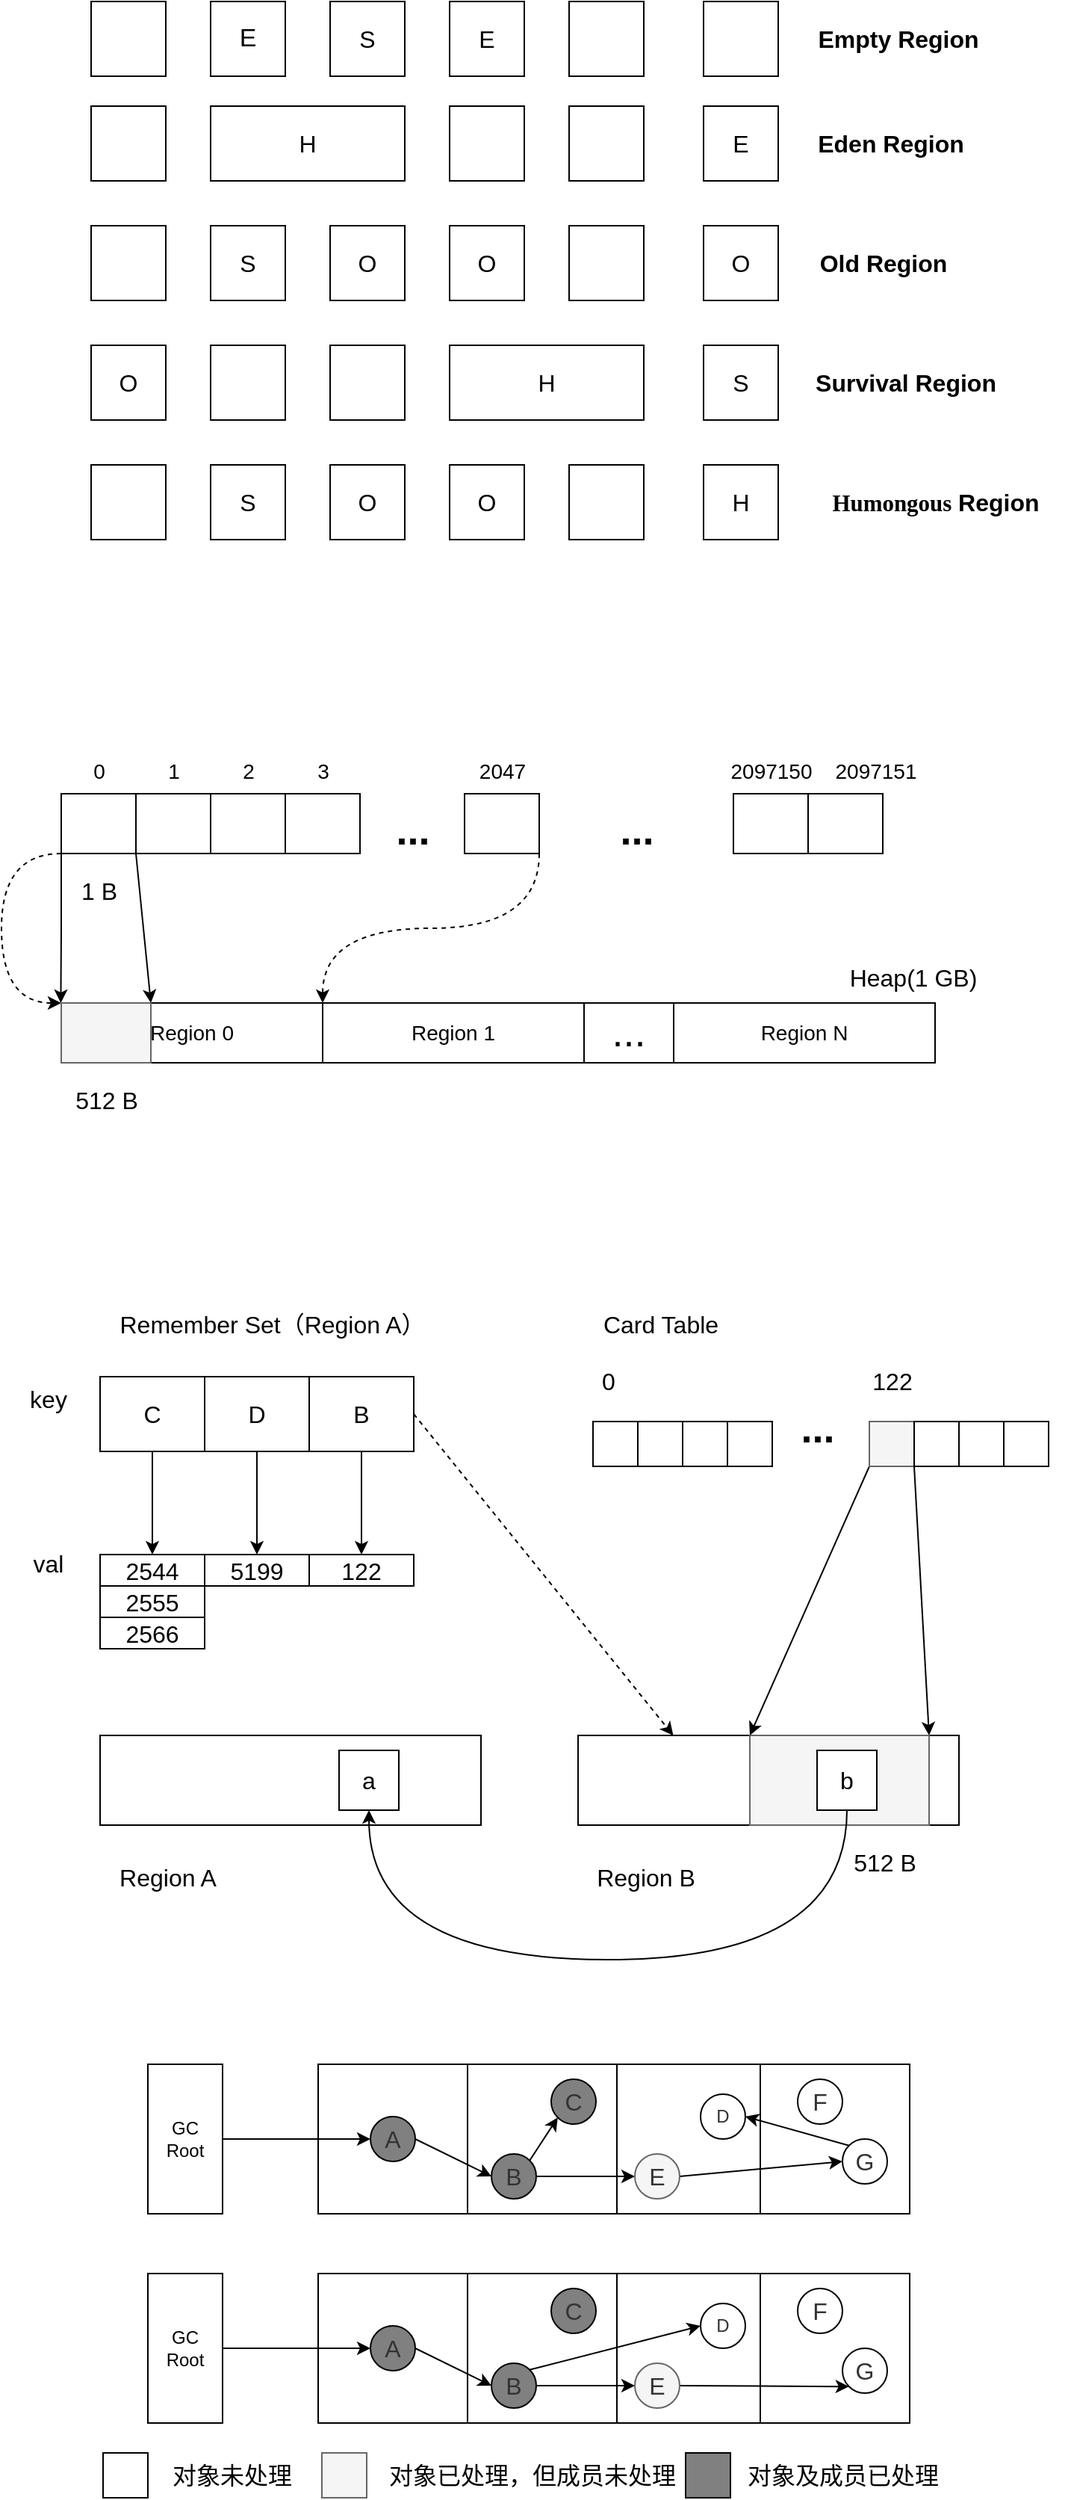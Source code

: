 <mxfile version="26.0.11">
  <diagram name="Page-1" id="daWoOnqVL3Qvlv4FxPXX">
    <mxGraphModel dx="673" dy="1245" grid="1" gridSize="10" guides="1" tooltips="1" connect="1" arrows="1" fold="1" page="1" pageScale="1" pageWidth="827" pageHeight="1169" math="0" shadow="0">
      <root>
        <mxCell id="0" />
        <mxCell id="1" parent="0" />
        <mxCell id="U7i6rQqiulTeXCKuAOPm-145" value="" style="whiteSpace=wrap;html=1;aspect=fixed;" vertex="1" parent="1">
          <mxGeometry x="272" y="1590" width="100" height="100" as="geometry" />
        </mxCell>
        <mxCell id="U7i6rQqiulTeXCKuAOPm-147" value="" style="whiteSpace=wrap;html=1;aspect=fixed;" vertex="1" parent="1">
          <mxGeometry x="372" y="1590" width="100" height="100" as="geometry" />
        </mxCell>
        <mxCell id="U7i6rQqiulTeXCKuAOPm-148" value="" style="whiteSpace=wrap;html=1;aspect=fixed;" vertex="1" parent="1">
          <mxGeometry x="472" y="1590" width="100" height="100" as="geometry" />
        </mxCell>
        <mxCell id="U7i6rQqiulTeXCKuAOPm-149" value="" style="whiteSpace=wrap;html=1;aspect=fixed;" vertex="1" parent="1">
          <mxGeometry x="568" y="1590" width="100" height="100" as="geometry" />
        </mxCell>
        <mxCell id="U7i6rQqiulTeXCKuAOPm-124" value="" style="whiteSpace=wrap;html=1;aspect=fixed;" vertex="1" parent="1">
          <mxGeometry x="272" y="1450" width="100" height="100" as="geometry" />
        </mxCell>
        <mxCell id="U7i6rQqiulTeXCKuAOPm-126" value="" style="whiteSpace=wrap;html=1;aspect=fixed;" vertex="1" parent="1">
          <mxGeometry x="372" y="1450" width="100" height="100" as="geometry" />
        </mxCell>
        <mxCell id="U7i6rQqiulTeXCKuAOPm-127" value="" style="whiteSpace=wrap;html=1;aspect=fixed;" vertex="1" parent="1">
          <mxGeometry x="472" y="1450" width="100" height="100" as="geometry" />
        </mxCell>
        <mxCell id="U7i6rQqiulTeXCKuAOPm-128" value="" style="whiteSpace=wrap;html=1;aspect=fixed;" vertex="1" parent="1">
          <mxGeometry x="568" y="1450" width="100" height="100" as="geometry" />
        </mxCell>
        <mxCell id="U7i6rQqiulTeXCKuAOPm-97" value="" style="rounded=0;whiteSpace=wrap;html=1;" vertex="1" parent="1">
          <mxGeometry x="446" y="1230" width="255" height="60" as="geometry" />
        </mxCell>
        <mxCell id="U7i6rQqiulTeXCKuAOPm-117" value="" style="rounded=0;whiteSpace=wrap;html=1;fillColor=#f5f5f5;fontColor=#333333;strokeColor=#666666;" vertex="1" parent="1">
          <mxGeometry x="561" y="1230" width="120" height="60" as="geometry" />
        </mxCell>
        <mxCell id="U7i6rQqiulTeXCKuAOPm-2" value="" style="rounded=0;whiteSpace=wrap;html=1;shadow=0;" vertex="1" parent="1">
          <mxGeometry x="120" y="70" width="50" height="50" as="geometry" />
        </mxCell>
        <mxCell id="U7i6rQqiulTeXCKuAOPm-3" value="&lt;font style=&quot;font-size: 17px;&quot;&gt;E&lt;/font&gt;" style="rounded=0;whiteSpace=wrap;html=1;shadow=0;" vertex="1" parent="1">
          <mxGeometry x="200" y="70" width="50" height="50" as="geometry" />
        </mxCell>
        <mxCell id="U7i6rQqiulTeXCKuAOPm-4" value="S" style="rounded=0;whiteSpace=wrap;html=1;fontSize=16;shadow=0;" vertex="1" parent="1">
          <mxGeometry x="280" y="70" width="50" height="50" as="geometry" />
        </mxCell>
        <mxCell id="U7i6rQqiulTeXCKuAOPm-5" value="E" style="rounded=0;whiteSpace=wrap;html=1;fontSize=16;shadow=0;" vertex="1" parent="1">
          <mxGeometry x="360" y="70" width="50" height="50" as="geometry" />
        </mxCell>
        <mxCell id="U7i6rQqiulTeXCKuAOPm-6" value="" style="rounded=0;whiteSpace=wrap;html=1;shadow=0;" vertex="1" parent="1">
          <mxGeometry x="440" y="70" width="50" height="50" as="geometry" />
        </mxCell>
        <mxCell id="U7i6rQqiulTeXCKuAOPm-7" value="" style="rounded=0;whiteSpace=wrap;html=1;shadow=0;" vertex="1" parent="1">
          <mxGeometry x="120" y="140" width="50" height="50" as="geometry" />
        </mxCell>
        <mxCell id="U7i6rQqiulTeXCKuAOPm-8" value="H" style="rounded=0;whiteSpace=wrap;html=1;fontSize=16;shadow=0;" vertex="1" parent="1">
          <mxGeometry x="200" y="140" width="130" height="50" as="geometry" />
        </mxCell>
        <mxCell id="U7i6rQqiulTeXCKuAOPm-10" value="" style="rounded=0;whiteSpace=wrap;html=1;shadow=0;" vertex="1" parent="1">
          <mxGeometry x="360" y="140" width="50" height="50" as="geometry" />
        </mxCell>
        <mxCell id="U7i6rQqiulTeXCKuAOPm-11" value="" style="rounded=0;whiteSpace=wrap;html=1;shadow=0;" vertex="1" parent="1">
          <mxGeometry x="440" y="140" width="50" height="50" as="geometry" />
        </mxCell>
        <mxCell id="U7i6rQqiulTeXCKuAOPm-12" value="" style="rounded=0;whiteSpace=wrap;html=1;shadow=0;" vertex="1" parent="1">
          <mxGeometry x="120" y="220" width="50" height="50" as="geometry" />
        </mxCell>
        <mxCell id="U7i6rQqiulTeXCKuAOPm-13" value="S" style="rounded=0;whiteSpace=wrap;html=1;fontSize=16;shadow=0;" vertex="1" parent="1">
          <mxGeometry x="200" y="220" width="50" height="50" as="geometry" />
        </mxCell>
        <mxCell id="U7i6rQqiulTeXCKuAOPm-14" value="O" style="rounded=0;whiteSpace=wrap;html=1;fontSize=16;shadow=0;" vertex="1" parent="1">
          <mxGeometry x="280" y="220" width="50" height="50" as="geometry" />
        </mxCell>
        <mxCell id="U7i6rQqiulTeXCKuAOPm-15" value="O" style="rounded=0;whiteSpace=wrap;html=1;fontSize=16;shadow=0;" vertex="1" parent="1">
          <mxGeometry x="360" y="220" width="50" height="50" as="geometry" />
        </mxCell>
        <mxCell id="U7i6rQqiulTeXCKuAOPm-16" value="" style="rounded=0;whiteSpace=wrap;html=1;shadow=0;" vertex="1" parent="1">
          <mxGeometry x="440" y="220" width="50" height="50" as="geometry" />
        </mxCell>
        <mxCell id="U7i6rQqiulTeXCKuAOPm-17" value="O" style="rounded=0;whiteSpace=wrap;html=1;fontSize=16;shadow=0;" vertex="1" parent="1">
          <mxGeometry x="120" y="300" width="50" height="50" as="geometry" />
        </mxCell>
        <mxCell id="U7i6rQqiulTeXCKuAOPm-18" value="" style="rounded=0;whiteSpace=wrap;html=1;shadow=0;" vertex="1" parent="1">
          <mxGeometry x="200" y="300" width="50" height="50" as="geometry" />
        </mxCell>
        <mxCell id="U7i6rQqiulTeXCKuAOPm-19" value="" style="rounded=0;whiteSpace=wrap;html=1;shadow=0;" vertex="1" parent="1">
          <mxGeometry x="280" y="300" width="50" height="50" as="geometry" />
        </mxCell>
        <mxCell id="U7i6rQqiulTeXCKuAOPm-21" value="H" style="rounded=0;whiteSpace=wrap;html=1;fontSize=16;shadow=0;" vertex="1" parent="1">
          <mxGeometry x="360" y="300" width="130" height="50" as="geometry" />
        </mxCell>
        <mxCell id="U7i6rQqiulTeXCKuAOPm-22" value="" style="rounded=0;whiteSpace=wrap;html=1;shadow=0;" vertex="1" parent="1">
          <mxGeometry x="530" y="70" width="50" height="50" as="geometry" />
        </mxCell>
        <mxCell id="U7i6rQqiulTeXCKuAOPm-23" value="&lt;font style=&quot;font-size: 16px;&quot;&gt;&lt;b&gt;Empty Region&lt;/b&gt;&lt;/font&gt;" style="text;html=1;align=center;verticalAlign=middle;resizable=0;points=[];autosize=1;strokeColor=none;fillColor=none;shadow=0;" vertex="1" parent="1">
          <mxGeometry x="595" y="80" width="130" height="30" as="geometry" />
        </mxCell>
        <mxCell id="U7i6rQqiulTeXCKuAOPm-24" value="E" style="rounded=0;whiteSpace=wrap;html=1;fontSize=16;shadow=0;" vertex="1" parent="1">
          <mxGeometry x="530" y="140" width="50" height="50" as="geometry" />
        </mxCell>
        <mxCell id="U7i6rQqiulTeXCKuAOPm-25" value="&lt;font style=&quot;font-size: 16px;&quot;&gt;&lt;b&gt;Eden Region&lt;/b&gt;&lt;/font&gt;" style="text;html=1;align=center;verticalAlign=middle;resizable=0;points=[];autosize=1;strokeColor=none;fillColor=none;shadow=0;" vertex="1" parent="1">
          <mxGeometry x="595" y="150" width="120" height="30" as="geometry" />
        </mxCell>
        <mxCell id="U7i6rQqiulTeXCKuAOPm-26" value="O" style="rounded=0;whiteSpace=wrap;html=1;fontSize=16;shadow=0;" vertex="1" parent="1">
          <mxGeometry x="530" y="220" width="50" height="50" as="geometry" />
        </mxCell>
        <mxCell id="U7i6rQqiulTeXCKuAOPm-27" value="&lt;font style=&quot;font-size: 16px;&quot;&gt;&lt;b&gt;Old Region&lt;/b&gt;&lt;/font&gt;" style="text;html=1;align=center;verticalAlign=middle;resizable=0;points=[];autosize=1;strokeColor=none;fillColor=none;shadow=0;" vertex="1" parent="1">
          <mxGeometry x="595" y="230" width="110" height="30" as="geometry" />
        </mxCell>
        <mxCell id="U7i6rQqiulTeXCKuAOPm-28" value="S" style="rounded=0;whiteSpace=wrap;html=1;fontSize=16;shadow=0;" vertex="1" parent="1">
          <mxGeometry x="530" y="300" width="50" height="50" as="geometry" />
        </mxCell>
        <mxCell id="U7i6rQqiulTeXCKuAOPm-29" value="&lt;font style=&quot;font-size: 16px;&quot;&gt;&lt;b&gt;Survival Region&lt;/b&gt;&lt;/font&gt;" style="text;html=1;align=center;verticalAlign=middle;resizable=0;points=[];autosize=1;strokeColor=none;fillColor=none;shadow=0;" vertex="1" parent="1">
          <mxGeometry x="595" y="310" width="140" height="30" as="geometry" />
        </mxCell>
        <mxCell id="U7i6rQqiulTeXCKuAOPm-30" value="" style="rounded=0;whiteSpace=wrap;html=1;shadow=0;" vertex="1" parent="1">
          <mxGeometry x="120" y="380" width="50" height="50" as="geometry" />
        </mxCell>
        <mxCell id="U7i6rQqiulTeXCKuAOPm-31" value="S" style="rounded=0;whiteSpace=wrap;html=1;fontSize=16;shadow=0;" vertex="1" parent="1">
          <mxGeometry x="200" y="380" width="50" height="50" as="geometry" />
        </mxCell>
        <mxCell id="U7i6rQqiulTeXCKuAOPm-32" value="O" style="rounded=0;whiteSpace=wrap;html=1;fontSize=16;shadow=0;" vertex="1" parent="1">
          <mxGeometry x="280" y="380" width="50" height="50" as="geometry" />
        </mxCell>
        <mxCell id="U7i6rQqiulTeXCKuAOPm-33" value="O" style="rounded=0;whiteSpace=wrap;html=1;fontSize=16;shadow=0;" vertex="1" parent="1">
          <mxGeometry x="360" y="380" width="50" height="50" as="geometry" />
        </mxCell>
        <mxCell id="U7i6rQqiulTeXCKuAOPm-34" value="" style="rounded=0;whiteSpace=wrap;html=1;shadow=0;" vertex="1" parent="1">
          <mxGeometry x="440" y="380" width="50" height="50" as="geometry" />
        </mxCell>
        <mxCell id="U7i6rQqiulTeXCKuAOPm-35" value="H" style="rounded=0;whiteSpace=wrap;html=1;fontSize=16;shadow=0;" vertex="1" parent="1">
          <mxGeometry x="530" y="380" width="50" height="50" as="geometry" />
        </mxCell>
        <mxCell id="U7i6rQqiulTeXCKuAOPm-36" value="&lt;font style=&quot;font-size: 16px;&quot;&gt;&lt;b&gt;&lt;span style=&quot;font-family: 微软雅黑; font-size: 11.598pt; background-color: transparent; color: light-dark(rgb(0, 0, 0), rgb(255, 255, 255));&quot;&gt;Humongous&lt;/span&gt;&amp;nbsp;Region&lt;/b&gt;&lt;/font&gt;" style="text;html=1;align=center;verticalAlign=middle;resizable=0;points=[];autosize=1;strokeColor=none;fillColor=none;shadow=0;" vertex="1" parent="1">
          <mxGeometry x="595" y="390" width="180" height="30" as="geometry" />
        </mxCell>
        <mxCell id="U7i6rQqiulTeXCKuAOPm-64" style="edgeStyle=orthogonalEdgeStyle;rounded=0;orthogonalLoop=1;jettySize=auto;html=1;exitX=0;exitY=1;exitDx=0;exitDy=0;shadow=0;" edge="1" parent="1" source="U7i6rQqiulTeXCKuAOPm-38">
          <mxGeometry relative="1" as="geometry">
            <mxPoint x="99.71" y="740" as="targetPoint" />
          </mxGeometry>
        </mxCell>
        <mxCell id="U7i6rQqiulTeXCKuAOPm-72" style="edgeStyle=orthogonalEdgeStyle;rounded=0;orthogonalLoop=1;jettySize=auto;html=1;exitX=0;exitY=1;exitDx=0;exitDy=0;curved=1;entryX=0;entryY=0;entryDx=0;entryDy=0;dashed=1;shadow=0;" edge="1" parent="1" source="U7i6rQqiulTeXCKuAOPm-38" target="U7i6rQqiulTeXCKuAOPm-48">
          <mxGeometry relative="1" as="geometry">
            <mxPoint x="40" y="720" as="targetPoint" />
            <Array as="points">
              <mxPoint x="60" y="640" />
              <mxPoint x="60" y="740" />
            </Array>
          </mxGeometry>
        </mxCell>
        <mxCell id="U7i6rQqiulTeXCKuAOPm-38" value="" style="rounded=0;whiteSpace=wrap;html=1;shadow=0;" vertex="1" parent="1">
          <mxGeometry x="100" y="600" width="50" height="40" as="geometry" />
        </mxCell>
        <mxCell id="U7i6rQqiulTeXCKuAOPm-39" value="&lt;font style=&quot;font-size: 14px;&quot;&gt;Region 0&lt;/font&gt;" style="rounded=0;whiteSpace=wrap;html=1;shadow=0;" vertex="1" parent="1">
          <mxGeometry x="100" y="740" width="175" height="40" as="geometry" />
        </mxCell>
        <mxCell id="U7i6rQqiulTeXCKuAOPm-41" value="&lt;font style=&quot;font-size: 27px;&quot;&gt;...&lt;/font&gt;" style="rounded=0;whiteSpace=wrap;html=1;shadow=0;" vertex="1" parent="1">
          <mxGeometry x="450" y="740" width="60" height="40" as="geometry" />
        </mxCell>
        <mxCell id="U7i6rQqiulTeXCKuAOPm-43" value="&lt;font style=&quot;font-size: 14px;&quot;&gt;Region 1&lt;/font&gt;" style="rounded=0;whiteSpace=wrap;html=1;shadow=0;" vertex="1" parent="1">
          <mxGeometry x="275" y="740" width="175" height="40" as="geometry" />
        </mxCell>
        <mxCell id="U7i6rQqiulTeXCKuAOPm-44" value="&lt;font style=&quot;font-size: 14px;&quot;&gt;Region N&lt;/font&gt;" style="rounded=0;whiteSpace=wrap;html=1;shadow=0;" vertex="1" parent="1">
          <mxGeometry x="510" y="740" width="175" height="40" as="geometry" />
        </mxCell>
        <mxCell id="U7i6rQqiulTeXCKuAOPm-48" value="" style="rounded=0;whiteSpace=wrap;html=1;fillColor=#f5f5f5;fontColor=#333333;strokeColor=#666666;shadow=0;" vertex="1" parent="1">
          <mxGeometry x="100" y="740" width="60" height="40" as="geometry" />
        </mxCell>
        <mxCell id="U7i6rQqiulTeXCKuAOPm-65" style="rounded=0;orthogonalLoop=1;jettySize=auto;html=1;exitX=0;exitY=1;exitDx=0;exitDy=0;entryX=1;entryY=0;entryDx=0;entryDy=0;shadow=0;" edge="1" parent="1" source="U7i6rQqiulTeXCKuAOPm-49" target="U7i6rQqiulTeXCKuAOPm-48">
          <mxGeometry relative="1" as="geometry" />
        </mxCell>
        <mxCell id="U7i6rQqiulTeXCKuAOPm-49" value="" style="rounded=0;whiteSpace=wrap;html=1;shadow=0;" vertex="1" parent="1">
          <mxGeometry x="150" y="600" width="50" height="40" as="geometry" />
        </mxCell>
        <mxCell id="U7i6rQqiulTeXCKuAOPm-50" value="" style="rounded=0;whiteSpace=wrap;html=1;shadow=0;" vertex="1" parent="1">
          <mxGeometry x="200" y="600" width="50" height="40" as="geometry" />
        </mxCell>
        <mxCell id="U7i6rQqiulTeXCKuAOPm-51" value="" style="rounded=0;whiteSpace=wrap;html=1;shadow=0;" vertex="1" parent="1">
          <mxGeometry x="250" y="600" width="50" height="40" as="geometry" />
        </mxCell>
        <mxCell id="U7i6rQqiulTeXCKuAOPm-52" value="&lt;font style=&quot;font-size: 27px;&quot;&gt;&lt;b&gt;...&lt;/b&gt;&lt;/font&gt;" style="text;html=1;align=center;verticalAlign=middle;resizable=0;points=[];autosize=1;strokeColor=none;fillColor=none;shadow=0;" vertex="1" parent="1">
          <mxGeometry x="310" y="600" width="50" height="50" as="geometry" />
        </mxCell>
        <mxCell id="U7i6rQqiulTeXCKuAOPm-73" style="edgeStyle=orthogonalEdgeStyle;rounded=0;orthogonalLoop=1;jettySize=auto;html=1;exitX=1;exitY=1;exitDx=0;exitDy=0;entryX=0;entryY=0;entryDx=0;entryDy=0;curved=1;dashed=1;shadow=0;" edge="1" parent="1" source="U7i6rQqiulTeXCKuAOPm-53" target="U7i6rQqiulTeXCKuAOPm-43">
          <mxGeometry relative="1" as="geometry" />
        </mxCell>
        <mxCell id="U7i6rQqiulTeXCKuAOPm-53" value="" style="rounded=0;whiteSpace=wrap;html=1;shadow=0;" vertex="1" parent="1">
          <mxGeometry x="370" y="600" width="50" height="40" as="geometry" />
        </mxCell>
        <mxCell id="U7i6rQqiulTeXCKuAOPm-54" value="" style="rounded=0;whiteSpace=wrap;html=1;shadow=0;" vertex="1" parent="1">
          <mxGeometry x="550" y="600" width="50" height="40" as="geometry" />
        </mxCell>
        <mxCell id="U7i6rQqiulTeXCKuAOPm-55" value="" style="rounded=0;whiteSpace=wrap;html=1;shadow=0;" vertex="1" parent="1">
          <mxGeometry x="600" y="600" width="50" height="40" as="geometry" />
        </mxCell>
        <mxCell id="U7i6rQqiulTeXCKuAOPm-56" value="&lt;font style=&quot;font-size: 27px;&quot;&gt;&lt;b&gt;...&lt;/b&gt;&lt;/font&gt;" style="text;html=1;align=center;verticalAlign=middle;resizable=0;points=[];autosize=1;strokeColor=none;fillColor=none;shadow=0;" vertex="1" parent="1">
          <mxGeometry x="460" y="600" width="50" height="50" as="geometry" />
        </mxCell>
        <mxCell id="U7i6rQqiulTeXCKuAOPm-58" value="&lt;font style=&quot;font-size: 16px;&quot;&gt;1 B&lt;/font&gt;" style="text;html=1;align=center;verticalAlign=middle;resizable=0;points=[];autosize=1;strokeColor=none;fillColor=none;shadow=0;" vertex="1" parent="1">
          <mxGeometry x="100" y="650" width="50" height="30" as="geometry" />
        </mxCell>
        <mxCell id="U7i6rQqiulTeXCKuAOPm-59" value="&lt;font style=&quot;font-size: 16px;&quot;&gt;512 B&lt;/font&gt;" style="text;html=1;align=center;verticalAlign=middle;resizable=0;points=[];autosize=1;strokeColor=none;fillColor=none;shadow=0;" vertex="1" parent="1">
          <mxGeometry x="95" y="790" width="70" height="30" as="geometry" />
        </mxCell>
        <mxCell id="U7i6rQqiulTeXCKuAOPm-66" value="&lt;font style=&quot;font-size: 14px;&quot;&gt;0&lt;/font&gt;" style="text;html=1;align=center;verticalAlign=middle;resizable=0;points=[];autosize=1;strokeColor=none;fillColor=none;shadow=0;" vertex="1" parent="1">
          <mxGeometry x="110" y="570" width="30" height="30" as="geometry" />
        </mxCell>
        <mxCell id="U7i6rQqiulTeXCKuAOPm-67" value="&lt;font style=&quot;font-size: 14px;&quot;&gt;1&lt;/font&gt;" style="text;html=1;align=center;verticalAlign=middle;resizable=0;points=[];autosize=1;strokeColor=none;fillColor=none;shadow=0;" vertex="1" parent="1">
          <mxGeometry x="160" y="570" width="30" height="30" as="geometry" />
        </mxCell>
        <mxCell id="U7i6rQqiulTeXCKuAOPm-68" value="&lt;font style=&quot;font-size: 14px;&quot;&gt;2&lt;/font&gt;" style="text;html=1;align=center;verticalAlign=middle;resizable=0;points=[];autosize=1;strokeColor=none;fillColor=none;shadow=0;" vertex="1" parent="1">
          <mxGeometry x="210" y="570" width="30" height="30" as="geometry" />
        </mxCell>
        <mxCell id="U7i6rQqiulTeXCKuAOPm-69" value="&lt;font style=&quot;font-size: 14px;&quot;&gt;3&lt;/font&gt;" style="text;html=1;align=center;verticalAlign=middle;resizable=0;points=[];autosize=1;strokeColor=none;fillColor=none;shadow=0;" vertex="1" parent="1">
          <mxGeometry x="260" y="570" width="30" height="30" as="geometry" />
        </mxCell>
        <mxCell id="U7i6rQqiulTeXCKuAOPm-71" value="&lt;font style=&quot;font-size: 14px;&quot;&gt;2047&lt;/font&gt;" style="text;html=1;align=center;verticalAlign=middle;resizable=0;points=[];autosize=1;strokeColor=none;fillColor=none;shadow=0;" vertex="1" parent="1">
          <mxGeometry x="370" y="570" width="50" height="30" as="geometry" />
        </mxCell>
        <mxCell id="U7i6rQqiulTeXCKuAOPm-74" value="&lt;font style=&quot;font-size: 14px;&quot;&gt;2097150&lt;/font&gt;" style="text;html=1;align=center;verticalAlign=middle;resizable=0;points=[];autosize=1;strokeColor=none;fillColor=none;shadow=0;" vertex="1" parent="1">
          <mxGeometry x="535" y="569.5" width="80" height="30" as="geometry" />
        </mxCell>
        <mxCell id="U7i6rQqiulTeXCKuAOPm-75" value="&lt;font style=&quot;font-size: 14px;&quot;&gt;2097151&lt;/font&gt;" style="text;html=1;align=center;verticalAlign=middle;resizable=0;points=[];autosize=1;strokeColor=none;fillColor=none;shadow=0;" vertex="1" parent="1">
          <mxGeometry x="605" y="569.5" width="80" height="30" as="geometry" />
        </mxCell>
        <mxCell id="U7i6rQqiulTeXCKuAOPm-76" value="&lt;font style=&quot;font-size: 16px;&quot;&gt;Heap(1 GB)&lt;/font&gt;" style="text;html=1;align=center;verticalAlign=middle;resizable=0;points=[];autosize=1;strokeColor=none;fillColor=none;" vertex="1" parent="1">
          <mxGeometry x="615" y="708" width="110" height="30" as="geometry" />
        </mxCell>
        <mxCell id="U7i6rQqiulTeXCKuAOPm-92" style="edgeStyle=orthogonalEdgeStyle;rounded=0;orthogonalLoop=1;jettySize=auto;html=1;exitX=0.5;exitY=1;exitDx=0;exitDy=0;entryX=0.5;entryY=0;entryDx=0;entryDy=0;" edge="1" parent="1" source="U7i6rQqiulTeXCKuAOPm-80" target="U7i6rQqiulTeXCKuAOPm-85">
          <mxGeometry relative="1" as="geometry" />
        </mxCell>
        <mxCell id="U7i6rQqiulTeXCKuAOPm-80" value="&lt;font style=&quot;font-size: 16px;&quot;&gt;C&lt;/font&gt;" style="rounded=0;whiteSpace=wrap;html=1;" vertex="1" parent="1">
          <mxGeometry x="126" y="990" width="70" height="50" as="geometry" />
        </mxCell>
        <mxCell id="U7i6rQqiulTeXCKuAOPm-91" style="edgeStyle=orthogonalEdgeStyle;rounded=0;orthogonalLoop=1;jettySize=auto;html=1;exitX=0.5;exitY=1;exitDx=0;exitDy=0;entryX=0.5;entryY=0;entryDx=0;entryDy=0;" edge="1" parent="1" source="U7i6rQqiulTeXCKuAOPm-81" target="U7i6rQqiulTeXCKuAOPm-88">
          <mxGeometry relative="1" as="geometry" />
        </mxCell>
        <mxCell id="U7i6rQqiulTeXCKuAOPm-81" value="&lt;font style=&quot;font-size: 16px;&quot;&gt;D&lt;/font&gt;" style="rounded=0;whiteSpace=wrap;html=1;" vertex="1" parent="1">
          <mxGeometry x="196" y="990" width="70" height="50" as="geometry" />
        </mxCell>
        <mxCell id="U7i6rQqiulTeXCKuAOPm-90" style="edgeStyle=orthogonalEdgeStyle;rounded=0;orthogonalLoop=1;jettySize=auto;html=1;exitX=0.5;exitY=1;exitDx=0;exitDy=0;entryX=0.5;entryY=0;entryDx=0;entryDy=0;" edge="1" parent="1" source="U7i6rQqiulTeXCKuAOPm-82" target="U7i6rQqiulTeXCKuAOPm-89">
          <mxGeometry relative="1" as="geometry" />
        </mxCell>
        <mxCell id="U7i6rQqiulTeXCKuAOPm-122" style="rounded=0;orthogonalLoop=1;jettySize=auto;html=1;exitX=1;exitY=0.5;exitDx=0;exitDy=0;entryX=0.25;entryY=0;entryDx=0;entryDy=0;dashed=1;" edge="1" parent="1" source="U7i6rQqiulTeXCKuAOPm-82" target="U7i6rQqiulTeXCKuAOPm-97">
          <mxGeometry relative="1" as="geometry" />
        </mxCell>
        <mxCell id="U7i6rQqiulTeXCKuAOPm-82" value="&lt;font style=&quot;font-size: 16px;&quot;&gt;B&lt;/font&gt;" style="rounded=0;whiteSpace=wrap;html=1;" vertex="1" parent="1">
          <mxGeometry x="266" y="990" width="70" height="50" as="geometry" />
        </mxCell>
        <mxCell id="U7i6rQqiulTeXCKuAOPm-83" value="&lt;font style=&quot;font-size: 16px;&quot;&gt;Remember Set（Region A）&lt;/font&gt;" style="text;html=1;align=center;verticalAlign=middle;resizable=0;points=[];autosize=1;strokeColor=none;fillColor=none;" vertex="1" parent="1">
          <mxGeometry x="126" y="940" width="230" height="30" as="geometry" />
        </mxCell>
        <mxCell id="U7i6rQqiulTeXCKuAOPm-84" value="&lt;font style=&quot;font-size: 16px;&quot;&gt;key&lt;/font&gt;" style="text;html=1;align=center;verticalAlign=middle;resizable=0;points=[];autosize=1;strokeColor=none;fillColor=none;" vertex="1" parent="1">
          <mxGeometry x="66" y="990" width="50" height="30" as="geometry" />
        </mxCell>
        <mxCell id="U7i6rQqiulTeXCKuAOPm-85" value="&lt;font style=&quot;font-size: 16px;&quot;&gt;2544&lt;/font&gt;" style="rounded=0;whiteSpace=wrap;html=1;" vertex="1" parent="1">
          <mxGeometry x="126" y="1109" width="70" height="21" as="geometry" />
        </mxCell>
        <mxCell id="U7i6rQqiulTeXCKuAOPm-86" value="&lt;font style=&quot;font-size: 16px;&quot;&gt;2555&lt;/font&gt;" style="rounded=0;whiteSpace=wrap;html=1;" vertex="1" parent="1">
          <mxGeometry x="126" y="1130" width="70" height="21" as="geometry" />
        </mxCell>
        <mxCell id="U7i6rQqiulTeXCKuAOPm-87" value="&lt;font style=&quot;font-size: 16px;&quot;&gt;2566&lt;/font&gt;" style="rounded=0;whiteSpace=wrap;html=1;" vertex="1" parent="1">
          <mxGeometry x="126" y="1151" width="70" height="21" as="geometry" />
        </mxCell>
        <mxCell id="U7i6rQqiulTeXCKuAOPm-88" value="&lt;font style=&quot;font-size: 16px;&quot;&gt;5199&lt;/font&gt;" style="rounded=0;whiteSpace=wrap;html=1;" vertex="1" parent="1">
          <mxGeometry x="196" y="1109" width="70" height="21" as="geometry" />
        </mxCell>
        <mxCell id="U7i6rQqiulTeXCKuAOPm-89" value="&lt;font style=&quot;font-size: 16px;&quot;&gt;122&lt;/font&gt;" style="rounded=0;whiteSpace=wrap;html=1;" vertex="1" parent="1">
          <mxGeometry x="266" y="1109" width="70" height="21" as="geometry" />
        </mxCell>
        <mxCell id="U7i6rQqiulTeXCKuAOPm-93" value="&lt;font style=&quot;font-size: 16px;&quot;&gt;val&lt;/font&gt;" style="text;html=1;align=center;verticalAlign=middle;resizable=0;points=[];autosize=1;strokeColor=none;fillColor=none;" vertex="1" parent="1">
          <mxGeometry x="71" y="1100" width="40" height="30" as="geometry" />
        </mxCell>
        <mxCell id="U7i6rQqiulTeXCKuAOPm-94" value="" style="rounded=0;whiteSpace=wrap;html=1;" vertex="1" parent="1">
          <mxGeometry x="126" y="1230" width="255" height="60" as="geometry" />
        </mxCell>
        <mxCell id="U7i6rQqiulTeXCKuAOPm-95" value="&lt;font style=&quot;font-size: 16px;&quot;&gt;Region A&lt;/font&gt;" style="text;html=1;align=center;verticalAlign=middle;resizable=0;points=[];autosize=1;strokeColor=none;fillColor=none;" vertex="1" parent="1">
          <mxGeometry x="126" y="1310" width="90" height="30" as="geometry" />
        </mxCell>
        <mxCell id="U7i6rQqiulTeXCKuAOPm-96" value="&lt;font style=&quot;font-size: 16px;&quot;&gt;a&lt;/font&gt;" style="rounded=0;whiteSpace=wrap;html=1;" vertex="1" parent="1">
          <mxGeometry x="286" y="1240" width="40" height="40" as="geometry" />
        </mxCell>
        <mxCell id="U7i6rQqiulTeXCKuAOPm-98" value="&lt;font style=&quot;font-size: 16px;&quot;&gt;Region B&lt;/font&gt;" style="text;html=1;align=center;verticalAlign=middle;resizable=0;points=[];autosize=1;strokeColor=none;fillColor=none;" vertex="1" parent="1">
          <mxGeometry x="446" y="1310" width="90" height="30" as="geometry" />
        </mxCell>
        <mxCell id="U7i6rQqiulTeXCKuAOPm-121" style="edgeStyle=orthogonalEdgeStyle;rounded=0;orthogonalLoop=1;jettySize=auto;html=1;exitX=0.5;exitY=1;exitDx=0;exitDy=0;entryX=0.5;entryY=1;entryDx=0;entryDy=0;curved=1;" edge="1" parent="1" source="U7i6rQqiulTeXCKuAOPm-99" target="U7i6rQqiulTeXCKuAOPm-96">
          <mxGeometry relative="1" as="geometry">
            <Array as="points">
              <mxPoint x="626" y="1380" />
              <mxPoint x="306" y="1380" />
            </Array>
          </mxGeometry>
        </mxCell>
        <mxCell id="U7i6rQqiulTeXCKuAOPm-99" value="&lt;font style=&quot;font-size: 16px;&quot;&gt;b&lt;/font&gt;" style="rounded=0;whiteSpace=wrap;html=1;" vertex="1" parent="1">
          <mxGeometry x="606" y="1240" width="40" height="40" as="geometry" />
        </mxCell>
        <mxCell id="U7i6rQqiulTeXCKuAOPm-101" value="" style="rounded=0;whiteSpace=wrap;html=1;" vertex="1" parent="1">
          <mxGeometry x="456" y="1020" width="30" height="30" as="geometry" />
        </mxCell>
        <mxCell id="U7i6rQqiulTeXCKuAOPm-104" value="&lt;font style=&quot;font-size: 16px;&quot;&gt;Card Table&lt;/font&gt;" style="text;html=1;align=center;verticalAlign=middle;resizable=0;points=[];autosize=1;strokeColor=none;fillColor=none;" vertex="1" parent="1">
          <mxGeometry x="451" y="940" width="100" height="30" as="geometry" />
        </mxCell>
        <mxCell id="U7i6rQqiulTeXCKuAOPm-105" value="&lt;font style=&quot;font-size: 16px;&quot;&gt;0&lt;/font&gt;" style="text;html=1;align=center;verticalAlign=middle;resizable=0;points=[];autosize=1;strokeColor=none;fillColor=none;" vertex="1" parent="1">
          <mxGeometry x="451" y="978" width="30" height="30" as="geometry" />
        </mxCell>
        <mxCell id="U7i6rQqiulTeXCKuAOPm-106" value="" style="rounded=0;whiteSpace=wrap;html=1;" vertex="1" parent="1">
          <mxGeometry x="486" y="1020" width="30" height="30" as="geometry" />
        </mxCell>
        <mxCell id="U7i6rQqiulTeXCKuAOPm-107" value="" style="rounded=0;whiteSpace=wrap;html=1;" vertex="1" parent="1">
          <mxGeometry x="516" y="1020" width="30" height="30" as="geometry" />
        </mxCell>
        <mxCell id="U7i6rQqiulTeXCKuAOPm-108" value="" style="rounded=0;whiteSpace=wrap;html=1;" vertex="1" parent="1">
          <mxGeometry x="546" y="1020" width="30" height="30" as="geometry" />
        </mxCell>
        <mxCell id="U7i6rQqiulTeXCKuAOPm-111" value="&lt;font style=&quot;font-size: 27px;&quot;&gt;&lt;b&gt;...&lt;/b&gt;&lt;/font&gt;" style="text;html=1;align=center;verticalAlign=middle;resizable=0;points=[];autosize=1;strokeColor=none;fillColor=none;shadow=0;" vertex="1" parent="1">
          <mxGeometry x="581" y="1000" width="50" height="50" as="geometry" />
        </mxCell>
        <mxCell id="U7i6rQqiulTeXCKuAOPm-118" style="rounded=0;orthogonalLoop=1;jettySize=auto;html=1;exitX=0;exitY=1;exitDx=0;exitDy=0;entryX=0;entryY=0;entryDx=0;entryDy=0;" edge="1" parent="1" source="U7i6rQqiulTeXCKuAOPm-112" target="U7i6rQqiulTeXCKuAOPm-117">
          <mxGeometry relative="1" as="geometry" />
        </mxCell>
        <mxCell id="U7i6rQqiulTeXCKuAOPm-119" style="rounded=0;orthogonalLoop=1;jettySize=auto;html=1;exitX=1;exitY=1;exitDx=0;exitDy=0;entryX=1;entryY=0;entryDx=0;entryDy=0;" edge="1" parent="1" source="U7i6rQqiulTeXCKuAOPm-112" target="U7i6rQqiulTeXCKuAOPm-117">
          <mxGeometry relative="1" as="geometry" />
        </mxCell>
        <mxCell id="U7i6rQqiulTeXCKuAOPm-112" value="" style="rounded=0;whiteSpace=wrap;html=1;fillColor=#f5f5f5;fontColor=#333333;strokeColor=#666666;" vertex="1" parent="1">
          <mxGeometry x="641" y="1020" width="30" height="30" as="geometry" />
        </mxCell>
        <mxCell id="U7i6rQqiulTeXCKuAOPm-113" value="" style="rounded=0;whiteSpace=wrap;html=1;" vertex="1" parent="1">
          <mxGeometry x="671" y="1020" width="30" height="30" as="geometry" />
        </mxCell>
        <mxCell id="U7i6rQqiulTeXCKuAOPm-114" value="" style="rounded=0;whiteSpace=wrap;html=1;" vertex="1" parent="1">
          <mxGeometry x="701" y="1020" width="30" height="30" as="geometry" />
        </mxCell>
        <mxCell id="U7i6rQqiulTeXCKuAOPm-115" value="" style="rounded=0;whiteSpace=wrap;html=1;" vertex="1" parent="1">
          <mxGeometry x="731" y="1020" width="30" height="30" as="geometry" />
        </mxCell>
        <mxCell id="U7i6rQqiulTeXCKuAOPm-116" value="&lt;font style=&quot;font-size: 16px;&quot;&gt;122&lt;/font&gt;" style="text;html=1;align=center;verticalAlign=middle;resizable=0;points=[];autosize=1;strokeColor=none;fillColor=none;" vertex="1" parent="1">
          <mxGeometry x="631" y="978" width="50" height="30" as="geometry" />
        </mxCell>
        <mxCell id="U7i6rQqiulTeXCKuAOPm-120" value="&lt;font style=&quot;font-size: 16px;&quot;&gt;512 B&lt;/font&gt;" style="text;html=1;align=center;verticalAlign=middle;resizable=0;points=[];autosize=1;strokeColor=none;fillColor=none;shadow=0;" vertex="1" parent="1">
          <mxGeometry x="616" y="1300" width="70" height="30" as="geometry" />
        </mxCell>
        <mxCell id="U7i6rQqiulTeXCKuAOPm-156" style="edgeStyle=orthogonalEdgeStyle;rounded=0;orthogonalLoop=1;jettySize=auto;html=1;exitX=1;exitY=0.5;exitDx=0;exitDy=0;entryX=0;entryY=0.5;entryDx=0;entryDy=0;" edge="1" parent="1" source="U7i6rQqiulTeXCKuAOPm-123" target="U7i6rQqiulTeXCKuAOPm-125">
          <mxGeometry relative="1" as="geometry" />
        </mxCell>
        <mxCell id="U7i6rQqiulTeXCKuAOPm-123" value="GC&lt;br&gt;Root" style="rounded=0;whiteSpace=wrap;html=1;" vertex="1" parent="1">
          <mxGeometry x="158" y="1450" width="50" height="100" as="geometry" />
        </mxCell>
        <mxCell id="U7i6rQqiulTeXCKuAOPm-157" style="rounded=0;orthogonalLoop=1;jettySize=auto;html=1;exitX=1;exitY=0.5;exitDx=0;exitDy=0;entryX=0;entryY=0.5;entryDx=0;entryDy=0;" edge="1" parent="1" source="U7i6rQqiulTeXCKuAOPm-125" target="U7i6rQqiulTeXCKuAOPm-136">
          <mxGeometry relative="1" as="geometry" />
        </mxCell>
        <mxCell id="U7i6rQqiulTeXCKuAOPm-125" value="&lt;font style=&quot;font-size: 16px;&quot;&gt;A&lt;/font&gt;" style="ellipse;whiteSpace=wrap;html=1;aspect=fixed;fillColor=#808080;fontColor=#333333;strokeColor=#000000;" vertex="1" parent="1">
          <mxGeometry x="307" y="1485" width="30" height="30" as="geometry" />
        </mxCell>
        <mxCell id="U7i6rQqiulTeXCKuAOPm-162" style="rounded=0;orthogonalLoop=1;jettySize=auto;html=1;exitX=1;exitY=0.5;exitDx=0;exitDy=0;entryX=0;entryY=0.5;entryDx=0;entryDy=0;" edge="1" parent="1" source="U7i6rQqiulTeXCKuAOPm-129" target="U7i6rQqiulTeXCKuAOPm-146">
          <mxGeometry relative="1" as="geometry" />
        </mxCell>
        <mxCell id="U7i6rQqiulTeXCKuAOPm-129" value="GC&lt;br&gt;Root" style="rounded=0;whiteSpace=wrap;html=1;" vertex="1" parent="1">
          <mxGeometry x="158" y="1590" width="50" height="100" as="geometry" />
        </mxCell>
        <mxCell id="U7i6rQqiulTeXCKuAOPm-158" style="rounded=0;orthogonalLoop=1;jettySize=auto;html=1;exitX=1;exitY=0;exitDx=0;exitDy=0;entryX=0;entryY=1;entryDx=0;entryDy=0;" edge="1" parent="1" source="U7i6rQqiulTeXCKuAOPm-136" target="U7i6rQqiulTeXCKuAOPm-137">
          <mxGeometry relative="1" as="geometry" />
        </mxCell>
        <mxCell id="U7i6rQqiulTeXCKuAOPm-159" style="rounded=0;orthogonalLoop=1;jettySize=auto;html=1;exitX=1;exitY=0.5;exitDx=0;exitDy=0;entryX=0;entryY=0.5;entryDx=0;entryDy=0;" edge="1" parent="1" source="U7i6rQqiulTeXCKuAOPm-136" target="U7i6rQqiulTeXCKuAOPm-140">
          <mxGeometry relative="1" as="geometry" />
        </mxCell>
        <mxCell id="U7i6rQqiulTeXCKuAOPm-136" value="&lt;span style=&quot;font-size: 16px;&quot;&gt;B&lt;/span&gt;" style="ellipse;whiteSpace=wrap;html=1;aspect=fixed;fillColor=#808080;fontColor=#333333;strokeColor=#000000;" vertex="1" parent="1">
          <mxGeometry x="388" y="1510" width="30" height="30" as="geometry" />
        </mxCell>
        <mxCell id="U7i6rQqiulTeXCKuAOPm-137" value="&lt;span style=&quot;font-size: 16px;&quot;&gt;C&lt;/span&gt;" style="ellipse;whiteSpace=wrap;html=1;aspect=fixed;fillColor=#808080;fontColor=#333333;strokeColor=#000000;" vertex="1" parent="1">
          <mxGeometry x="428" y="1460" width="30" height="30" as="geometry" />
        </mxCell>
        <mxCell id="U7i6rQqiulTeXCKuAOPm-160" style="rounded=0;orthogonalLoop=1;jettySize=auto;html=1;exitX=1;exitY=0.5;exitDx=0;exitDy=0;entryX=0;entryY=0.5;entryDx=0;entryDy=0;" edge="1" parent="1" source="U7i6rQqiulTeXCKuAOPm-140" target="U7i6rQqiulTeXCKuAOPm-142">
          <mxGeometry relative="1" as="geometry" />
        </mxCell>
        <mxCell id="U7i6rQqiulTeXCKuAOPm-140" value="&lt;span style=&quot;font-size: 16px;&quot;&gt;E&lt;/span&gt;" style="ellipse;whiteSpace=wrap;html=1;aspect=fixed;fillColor=#f5f5f5;fontColor=#333333;strokeColor=#666666;" vertex="1" parent="1">
          <mxGeometry x="484" y="1510" width="30" height="30" as="geometry" />
        </mxCell>
        <mxCell id="U7i6rQqiulTeXCKuAOPm-141" value="D" style="ellipse;whiteSpace=wrap;html=1;aspect=fixed;fillColor=#FFFFFF;fontColor=#333333;strokeColor=#000000;" vertex="1" parent="1">
          <mxGeometry x="528" y="1470" width="30" height="30" as="geometry" />
        </mxCell>
        <mxCell id="U7i6rQqiulTeXCKuAOPm-161" style="rounded=0;orthogonalLoop=1;jettySize=auto;html=1;exitX=0;exitY=0;exitDx=0;exitDy=0;entryX=1;entryY=0.5;entryDx=0;entryDy=0;" edge="1" parent="1" source="U7i6rQqiulTeXCKuAOPm-142" target="U7i6rQqiulTeXCKuAOPm-141">
          <mxGeometry relative="1" as="geometry" />
        </mxCell>
        <mxCell id="U7i6rQqiulTeXCKuAOPm-142" value="&lt;span style=&quot;font-size: 16px;&quot;&gt;G&lt;/span&gt;" style="ellipse;whiteSpace=wrap;html=1;aspect=fixed;fillColor=#FFFFFF;fontColor=#333333;strokeColor=#000000;" vertex="1" parent="1">
          <mxGeometry x="623" y="1500" width="30" height="30" as="geometry" />
        </mxCell>
        <mxCell id="U7i6rQqiulTeXCKuAOPm-143" value="&lt;span style=&quot;font-size: 16px;&quot;&gt;F&lt;/span&gt;" style="ellipse;whiteSpace=wrap;html=1;aspect=fixed;fillColor=#FFFFFF;fontColor=#333333;strokeColor=#000000;" vertex="1" parent="1">
          <mxGeometry x="593" y="1460" width="30" height="30" as="geometry" />
        </mxCell>
        <mxCell id="U7i6rQqiulTeXCKuAOPm-163" style="rounded=0;orthogonalLoop=1;jettySize=auto;html=1;exitX=1;exitY=0.5;exitDx=0;exitDy=0;entryX=0;entryY=0.5;entryDx=0;entryDy=0;" edge="1" parent="1" source="U7i6rQqiulTeXCKuAOPm-146" target="U7i6rQqiulTeXCKuAOPm-150">
          <mxGeometry relative="1" as="geometry" />
        </mxCell>
        <mxCell id="U7i6rQqiulTeXCKuAOPm-146" value="&lt;font style=&quot;font-size: 16px;&quot;&gt;A&lt;/font&gt;" style="ellipse;whiteSpace=wrap;html=1;aspect=fixed;fillColor=#808080;fontColor=#333333;strokeColor=#000000;" vertex="1" parent="1">
          <mxGeometry x="307" y="1625" width="30" height="30" as="geometry" />
        </mxCell>
        <mxCell id="U7i6rQqiulTeXCKuAOPm-164" style="rounded=0;orthogonalLoop=1;jettySize=auto;html=1;exitX=1;exitY=0.5;exitDx=0;exitDy=0;entryX=0;entryY=0.5;entryDx=0;entryDy=0;" edge="1" parent="1" source="U7i6rQqiulTeXCKuAOPm-150" target="U7i6rQqiulTeXCKuAOPm-152">
          <mxGeometry relative="1" as="geometry" />
        </mxCell>
        <mxCell id="U7i6rQqiulTeXCKuAOPm-166" style="rounded=0;orthogonalLoop=1;jettySize=auto;html=1;exitX=1;exitY=0;exitDx=0;exitDy=0;entryX=0;entryY=0.5;entryDx=0;entryDy=0;" edge="1" parent="1" source="U7i6rQqiulTeXCKuAOPm-150" target="U7i6rQqiulTeXCKuAOPm-153">
          <mxGeometry relative="1" as="geometry" />
        </mxCell>
        <mxCell id="U7i6rQqiulTeXCKuAOPm-150" value="&lt;span style=&quot;font-size: 16px;&quot;&gt;B&lt;/span&gt;" style="ellipse;whiteSpace=wrap;html=1;aspect=fixed;fillColor=#808080;fontColor=#333333;strokeColor=#000000;" vertex="1" parent="1">
          <mxGeometry x="388" y="1650" width="30" height="30" as="geometry" />
        </mxCell>
        <mxCell id="U7i6rQqiulTeXCKuAOPm-151" value="&lt;span style=&quot;font-size: 16px;&quot;&gt;C&lt;/span&gt;" style="ellipse;whiteSpace=wrap;html=1;aspect=fixed;fillColor=#808080;fontColor=#333333;strokeColor=#000000;" vertex="1" parent="1">
          <mxGeometry x="428" y="1600" width="30" height="30" as="geometry" />
        </mxCell>
        <mxCell id="U7i6rQqiulTeXCKuAOPm-165" style="rounded=0;orthogonalLoop=1;jettySize=auto;html=1;exitX=1;exitY=0.5;exitDx=0;exitDy=0;entryX=0;entryY=1;entryDx=0;entryDy=0;" edge="1" parent="1" source="U7i6rQqiulTeXCKuAOPm-152" target="U7i6rQqiulTeXCKuAOPm-154">
          <mxGeometry relative="1" as="geometry" />
        </mxCell>
        <mxCell id="U7i6rQqiulTeXCKuAOPm-152" value="&lt;span style=&quot;font-size: 16px;&quot;&gt;E&lt;/span&gt;" style="ellipse;whiteSpace=wrap;html=1;aspect=fixed;fillColor=#f5f5f5;fontColor=#333333;strokeColor=#666666;" vertex="1" parent="1">
          <mxGeometry x="484" y="1650" width="30" height="30" as="geometry" />
        </mxCell>
        <mxCell id="U7i6rQqiulTeXCKuAOPm-153" value="D" style="ellipse;whiteSpace=wrap;html=1;aspect=fixed;fillColor=#FFFFFF;fontColor=#333333;strokeColor=#000000;" vertex="1" parent="1">
          <mxGeometry x="528" y="1610" width="30" height="30" as="geometry" />
        </mxCell>
        <mxCell id="U7i6rQqiulTeXCKuAOPm-154" value="&lt;span style=&quot;font-size: 16px;&quot;&gt;G&lt;/span&gt;" style="ellipse;whiteSpace=wrap;html=1;aspect=fixed;fillColor=#FFFFFF;fontColor=#333333;strokeColor=#000000;" vertex="1" parent="1">
          <mxGeometry x="623" y="1640" width="30" height="30" as="geometry" />
        </mxCell>
        <mxCell id="U7i6rQqiulTeXCKuAOPm-155" value="&lt;span style=&quot;font-size: 16px;&quot;&gt;F&lt;/span&gt;" style="ellipse;whiteSpace=wrap;html=1;aspect=fixed;fillColor=#FFFFFF;fontColor=#333333;strokeColor=#000000;" vertex="1" parent="1">
          <mxGeometry x="593" y="1600" width="30" height="30" as="geometry" />
        </mxCell>
        <mxCell id="U7i6rQqiulTeXCKuAOPm-167" value="" style="whiteSpace=wrap;html=1;aspect=fixed;" vertex="1" parent="1">
          <mxGeometry x="128" y="1710" width="30" height="30" as="geometry" />
        </mxCell>
        <mxCell id="U7i6rQqiulTeXCKuAOPm-168" value="&lt;font style=&quot;font-size: 16px;&quot;&gt;对象未处理&lt;/font&gt;" style="text;html=1;align=center;verticalAlign=middle;resizable=0;points=[];autosize=1;strokeColor=none;fillColor=none;" vertex="1" parent="1">
          <mxGeometry x="163.5" y="1710" width="100" height="30" as="geometry" />
        </mxCell>
        <mxCell id="U7i6rQqiulTeXCKuAOPm-169" value="" style="whiteSpace=wrap;html=1;aspect=fixed;fillColor=#f5f5f5;fontColor=#333333;strokeColor=#666666;" vertex="1" parent="1">
          <mxGeometry x="274.5" y="1710" width="30" height="30" as="geometry" />
        </mxCell>
        <mxCell id="U7i6rQqiulTeXCKuAOPm-170" value="&lt;font style=&quot;font-size: 16px;&quot;&gt;对象已处理，但成员未处理&lt;/font&gt;" style="text;html=1;align=center;verticalAlign=middle;resizable=0;points=[];autosize=1;strokeColor=none;fillColor=none;" vertex="1" parent="1">
          <mxGeometry x="304.5" y="1710" width="220" height="30" as="geometry" />
        </mxCell>
        <mxCell id="U7i6rQqiulTeXCKuAOPm-171" value="" style="whiteSpace=wrap;html=1;aspect=fixed;fillColor=light-dark(#808080, #ededed);" vertex="1" parent="1">
          <mxGeometry x="518" y="1710" width="30" height="30" as="geometry" />
        </mxCell>
        <mxCell id="U7i6rQqiulTeXCKuAOPm-172" value="&lt;font style=&quot;font-size: 16px;&quot;&gt;对象及成员已处理&lt;/font&gt;" style="text;html=1;align=center;verticalAlign=middle;resizable=0;points=[];autosize=1;strokeColor=none;fillColor=none;" vertex="1" parent="1">
          <mxGeometry x="548" y="1710" width="150" height="30" as="geometry" />
        </mxCell>
      </root>
    </mxGraphModel>
  </diagram>
</mxfile>
